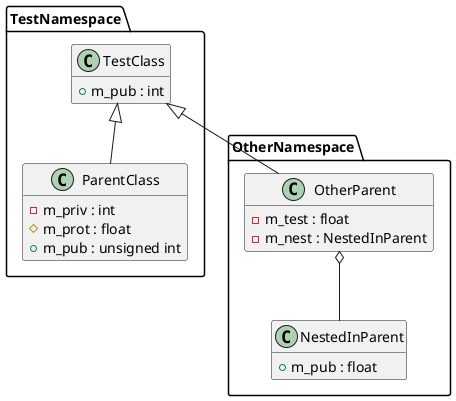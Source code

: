 @startuml
hide empty members
namespace OtherNamespace {
class OtherParent {
-m_test : float
-m_nest : NestedInParent
}
class NestedInParent {
+m_pub : float
}
OtherParent o-- NestedInParent
}
namespace TestNamespace {
class ParentClass {
-m_priv : int
#m_prot : float
+m_pub : unsigned int
}
class TestClass {
+m_pub : int
}
TestClass <|-- TestNamespace.ParentClass
TestClass <|-- OtherNamespace.OtherParent
}
@enduml
